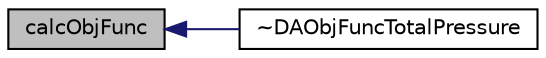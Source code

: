 digraph "calcObjFunc"
{
  bgcolor="transparent";
  edge [fontname="Helvetica",fontsize="10",labelfontname="Helvetica",labelfontsize="10"];
  node [fontname="Helvetica",fontsize="10",shape=record];
  rankdir="LR";
  Node8 [label="calcObjFunc",height=0.2,width=0.4,color="black", fillcolor="grey75", style="filled", fontcolor="black"];
  Node8 -> Node9 [dir="back",color="midnightblue",fontsize="10",style="solid",fontname="Helvetica"];
  Node9 [label="~DAObjFuncTotalPressure",height=0.2,width=0.4,color="black",URL="$classFoam_1_1DAObjFuncTotalPressure.html#a5da31bf74937978a1a774648840aaacf"];
}
